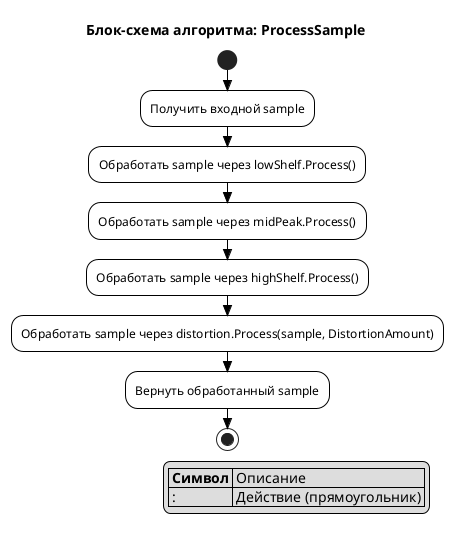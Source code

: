 @startuml ActivityDiagramProcessSample

' ГОСТ-стиль: черно-белый, без теней, прямоугольные блоки
skinparam monochrome true
skinparam shadowing false
skinparam activityFontSize 12
skinparam activityFontName Arial
skinparam activityBorderThickness 1
skinparam activityBackgroundColor none
skinparam activityBorderColor black
skinparam activityCornerRadius 0
skinparam defaultCornerRadius 0
skinparam ArrowColor black
skinparam ActivityDiamondCornerRadius 0
skinparam style strictuml

title Блок-схема алгоритма: ProcessSample

start

:Получить входной sample;

:Обработать sample через lowShelf.Process();
:Обработать sample через midPeak.Process();
:Обработать sample через highShelf.Process();
:Обработать sample через distortion.Process(sample, DistortionAmount);

:Вернуть обработанный sample;

stop

legend right
|= Символ | Описание |
| : | Действие (прямоугольник) |
endlegend

@enduml